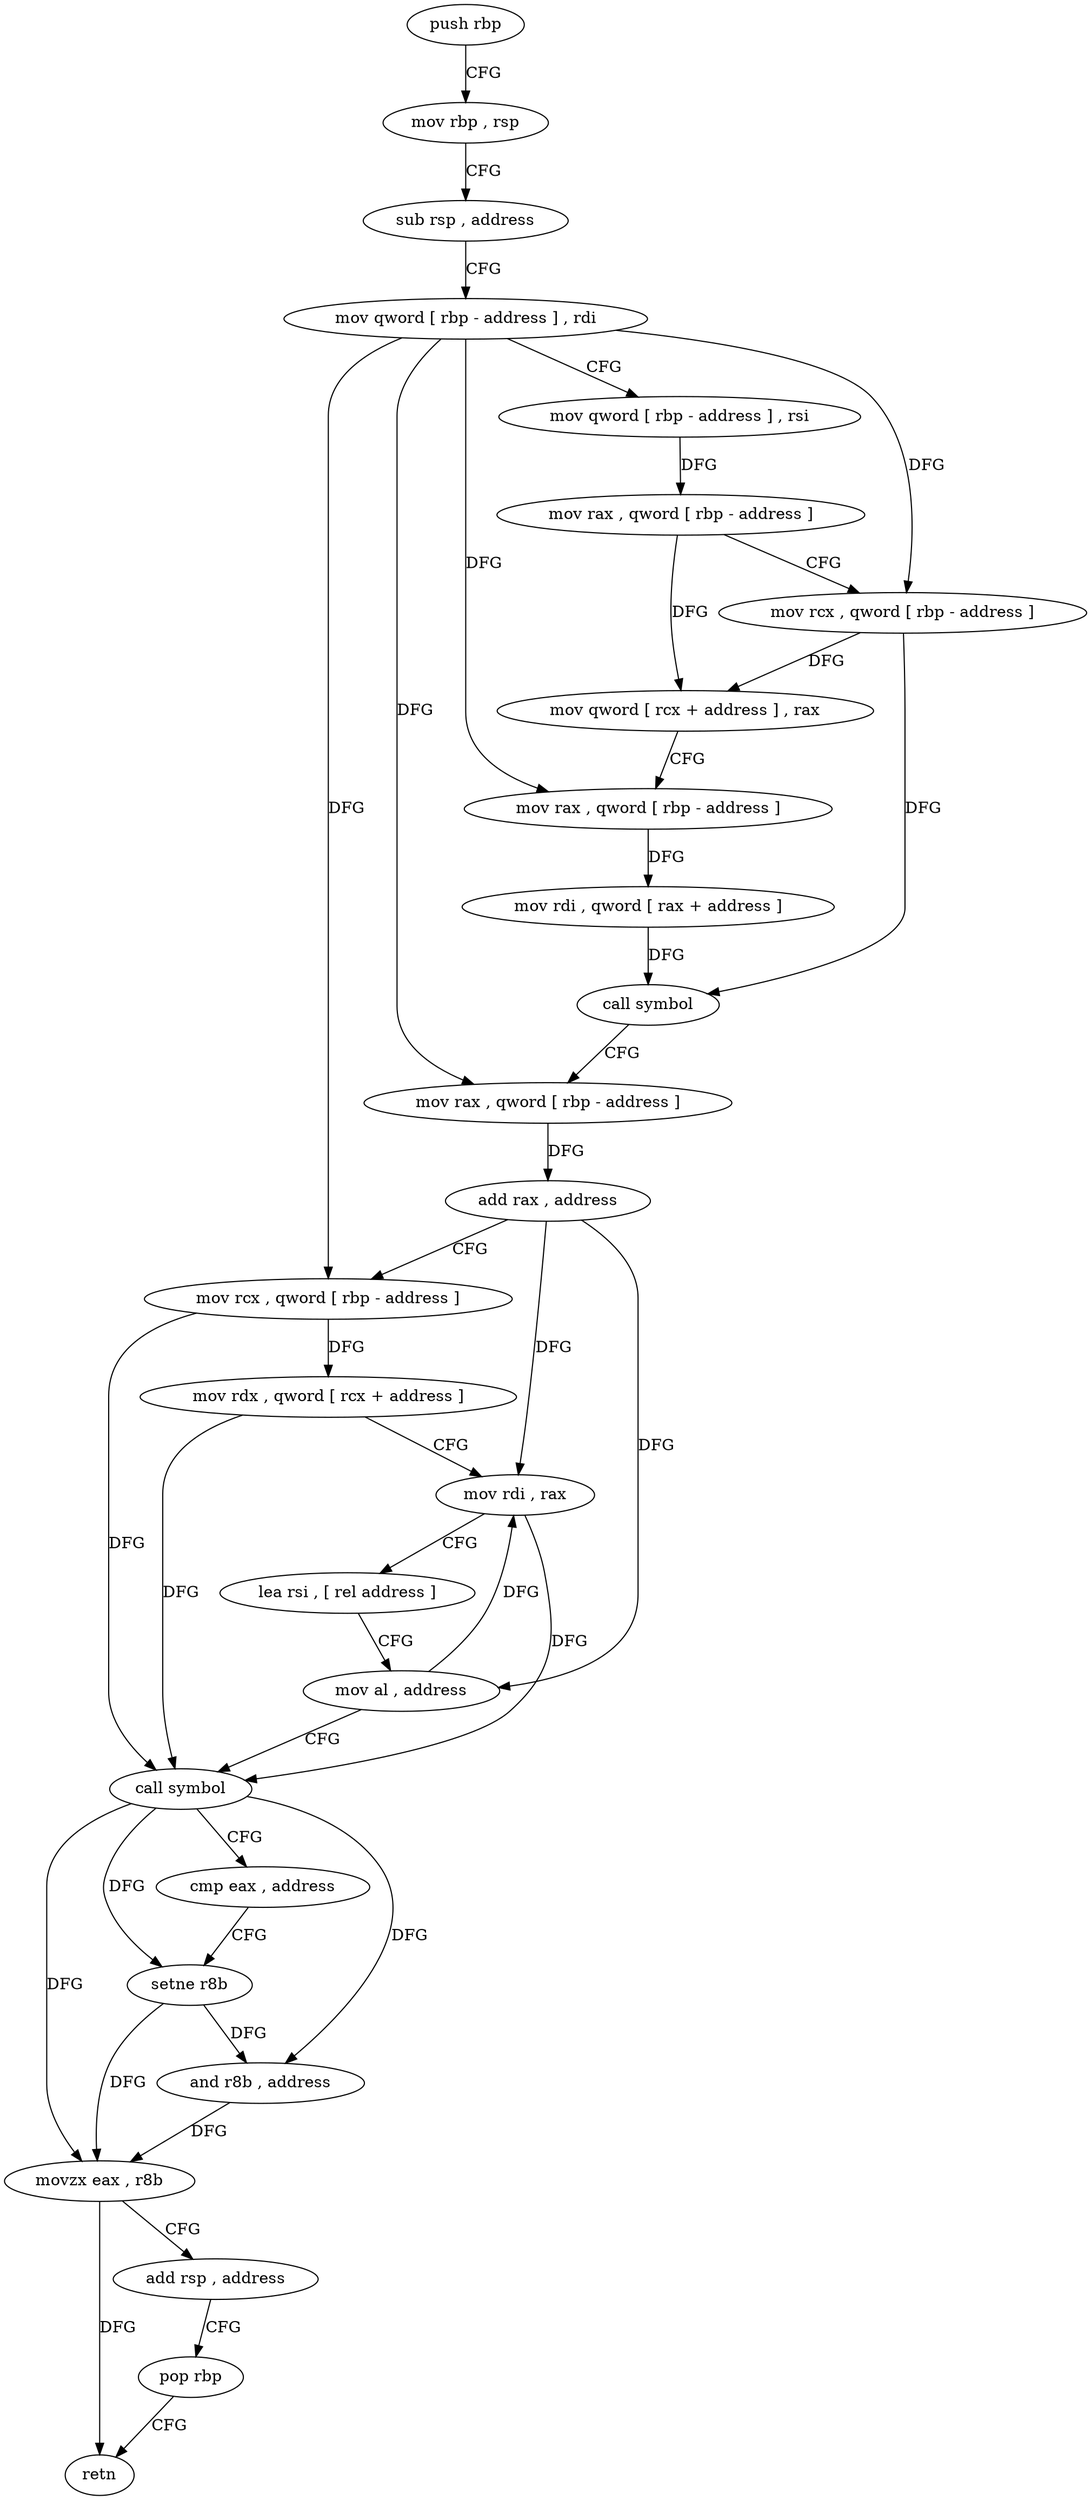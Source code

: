 digraph "func" {
"84864" [label = "push rbp" ]
"84865" [label = "mov rbp , rsp" ]
"84868" [label = "sub rsp , address" ]
"84872" [label = "mov qword [ rbp - address ] , rdi" ]
"84876" [label = "mov qword [ rbp - address ] , rsi" ]
"84880" [label = "mov rax , qword [ rbp - address ]" ]
"84884" [label = "mov rcx , qword [ rbp - address ]" ]
"84888" [label = "mov qword [ rcx + address ] , rax" ]
"84892" [label = "mov rax , qword [ rbp - address ]" ]
"84896" [label = "mov rdi , qword [ rax + address ]" ]
"84900" [label = "call symbol" ]
"84905" [label = "mov rax , qword [ rbp - address ]" ]
"84909" [label = "add rax , address" ]
"84915" [label = "mov rcx , qword [ rbp - address ]" ]
"84919" [label = "mov rdx , qword [ rcx + address ]" ]
"84923" [label = "mov rdi , rax" ]
"84926" [label = "lea rsi , [ rel address ]" ]
"84933" [label = "mov al , address" ]
"84935" [label = "call symbol" ]
"84940" [label = "cmp eax , address" ]
"84943" [label = "setne r8b" ]
"84947" [label = "and r8b , address" ]
"84951" [label = "movzx eax , r8b" ]
"84955" [label = "add rsp , address" ]
"84959" [label = "pop rbp" ]
"84960" [label = "retn" ]
"84864" -> "84865" [ label = "CFG" ]
"84865" -> "84868" [ label = "CFG" ]
"84868" -> "84872" [ label = "CFG" ]
"84872" -> "84876" [ label = "CFG" ]
"84872" -> "84884" [ label = "DFG" ]
"84872" -> "84892" [ label = "DFG" ]
"84872" -> "84905" [ label = "DFG" ]
"84872" -> "84915" [ label = "DFG" ]
"84876" -> "84880" [ label = "DFG" ]
"84880" -> "84884" [ label = "CFG" ]
"84880" -> "84888" [ label = "DFG" ]
"84884" -> "84888" [ label = "DFG" ]
"84884" -> "84900" [ label = "DFG" ]
"84888" -> "84892" [ label = "CFG" ]
"84892" -> "84896" [ label = "DFG" ]
"84896" -> "84900" [ label = "DFG" ]
"84900" -> "84905" [ label = "CFG" ]
"84905" -> "84909" [ label = "DFG" ]
"84909" -> "84915" [ label = "CFG" ]
"84909" -> "84923" [ label = "DFG" ]
"84909" -> "84933" [ label = "DFG" ]
"84915" -> "84919" [ label = "DFG" ]
"84915" -> "84935" [ label = "DFG" ]
"84919" -> "84923" [ label = "CFG" ]
"84919" -> "84935" [ label = "DFG" ]
"84923" -> "84926" [ label = "CFG" ]
"84923" -> "84935" [ label = "DFG" ]
"84926" -> "84933" [ label = "CFG" ]
"84933" -> "84935" [ label = "CFG" ]
"84933" -> "84923" [ label = "DFG" ]
"84935" -> "84940" [ label = "CFG" ]
"84935" -> "84943" [ label = "DFG" ]
"84935" -> "84947" [ label = "DFG" ]
"84935" -> "84951" [ label = "DFG" ]
"84940" -> "84943" [ label = "CFG" ]
"84943" -> "84947" [ label = "DFG" ]
"84943" -> "84951" [ label = "DFG" ]
"84947" -> "84951" [ label = "DFG" ]
"84951" -> "84955" [ label = "CFG" ]
"84951" -> "84960" [ label = "DFG" ]
"84955" -> "84959" [ label = "CFG" ]
"84959" -> "84960" [ label = "CFG" ]
}
